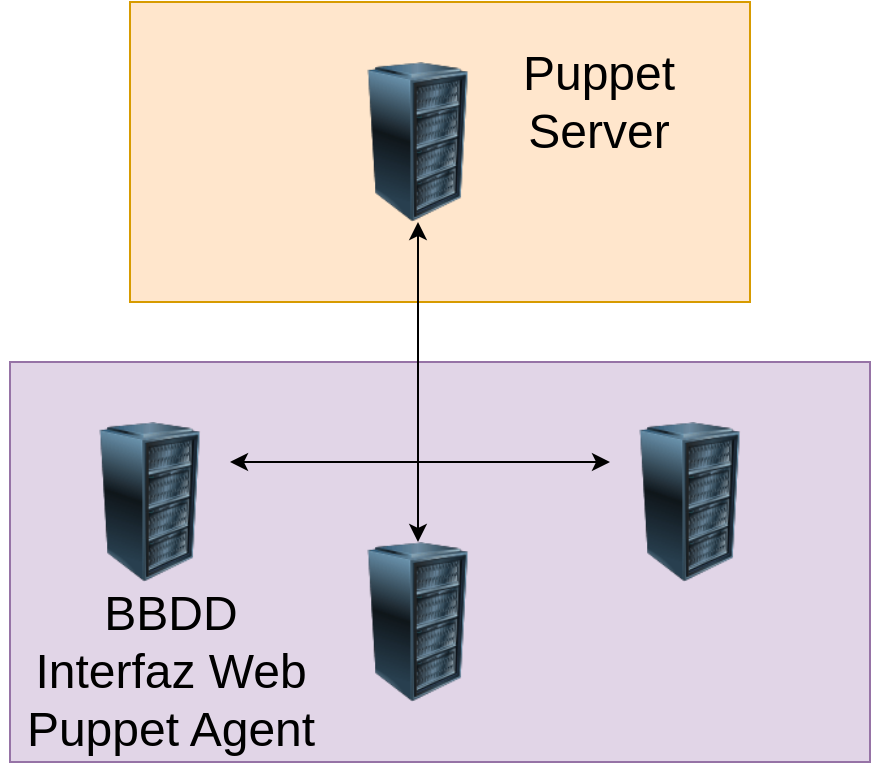 <mxfile version="27.1.1">
  <diagram name="Página-1" id="YtqtulEUOYN7B9aHBTiw">
    <mxGraphModel dx="1042" dy="527" grid="1" gridSize="10" guides="1" tooltips="1" connect="1" arrows="1" fold="1" page="1" pageScale="1" pageWidth="827" pageHeight="1169" background="none" math="0" shadow="0">
      <root>
        <mxCell id="0" />
        <mxCell id="1" parent="0" />
        <mxCell id="gIKNBAq6O2smwdZCnRs7-14" value="" style="rounded=0;whiteSpace=wrap;html=1;fillColor=#e1d5e7;strokeColor=#9673a6;" parent="1" vertex="1">
          <mxGeometry x="170" y="190" width="430" height="200" as="geometry" />
        </mxCell>
        <mxCell id="gIKNBAq6O2smwdZCnRs7-12" value="" style="rounded=0;whiteSpace=wrap;html=1;fillColor=#ffe6cc;strokeColor=#d79b00;shadow=0;" parent="1" vertex="1">
          <mxGeometry x="230" y="10" width="310" height="150" as="geometry" />
        </mxCell>
        <mxCell id="gIKNBAq6O2smwdZCnRs7-1" value="" style="image;html=1;image=img/lib/clip_art/computers/Server_Rack_128x128.png;labelBackgroundColor=none;rounded=1;" parent="1" vertex="1">
          <mxGeometry x="334" y="280" width="80" height="80" as="geometry" />
        </mxCell>
        <mxCell id="gIKNBAq6O2smwdZCnRs7-2" value="" style="image;html=1;image=img/lib/clip_art/computers/Server_Rack_128x128.png;labelBackgroundColor=none;rounded=1;" parent="1" vertex="1">
          <mxGeometry x="470" y="220" width="80" height="80" as="geometry" />
        </mxCell>
        <mxCell id="gIKNBAq6O2smwdZCnRs7-3" value="" style="image;html=1;image=img/lib/clip_art/computers/Server_Rack_128x128.png;labelBackgroundColor=none;rounded=1;" parent="1" vertex="1">
          <mxGeometry x="200" y="220" width="80" height="80" as="geometry" />
        </mxCell>
        <mxCell id="gIKNBAq6O2smwdZCnRs7-4" value="" style="image;html=1;image=img/lib/clip_art/computers/Server_Rack_128x128.png;labelBackgroundColor=none;rounded=1;" parent="1" vertex="1">
          <mxGeometry x="334" y="40" width="80" height="80" as="geometry" />
        </mxCell>
        <mxCell id="gIKNBAq6O2smwdZCnRs7-6" value="" style="endArrow=classic;startArrow=classic;html=1;rounded=1;exitX=1;exitY=0.25;exitDx=0;exitDy=0;entryX=0;entryY=0.25;entryDx=0;entryDy=0;labelBackgroundColor=none;fontColor=default;" parent="1" source="gIKNBAq6O2smwdZCnRs7-3" target="gIKNBAq6O2smwdZCnRs7-2" edge="1">
          <mxGeometry width="50" height="50" relative="1" as="geometry">
            <mxPoint x="390" y="300" as="sourcePoint" />
            <mxPoint x="460" y="250" as="targetPoint" />
          </mxGeometry>
        </mxCell>
        <mxCell id="gIKNBAq6O2smwdZCnRs7-9" value="&lt;font style=&quot;font-size: 24px;&quot;&gt;Puppet&lt;/font&gt;&lt;div&gt;&lt;font style=&quot;font-size: 24px;&quot;&gt;Server&lt;/font&gt;&lt;/div&gt;" style="text;html=1;align=center;verticalAlign=middle;resizable=0;points=[];autosize=1;strokeColor=none;fillColor=none;labelBackgroundColor=none;rounded=1;arcSize=0;" parent="1" vertex="1">
          <mxGeometry x="414" y="25" width="100" height="70" as="geometry" />
        </mxCell>
        <mxCell id="gIKNBAq6O2smwdZCnRs7-15" value="&lt;font style=&quot;font-size: 24px;&quot;&gt;BBDD&lt;/font&gt;&lt;div&gt;&lt;font style=&quot;font-size: 24px;&quot;&gt;Interfaz Web&lt;/font&gt;&lt;/div&gt;&lt;div&gt;&lt;font style=&quot;font-size: 24px;&quot;&gt;Puppet Agent&lt;/font&gt;&lt;/div&gt;" style="text;html=1;align=center;verticalAlign=middle;resizable=0;points=[];autosize=1;strokeColor=none;fillColor=none;labelPosition=center;verticalLabelPosition=middle;" parent="1" vertex="1">
          <mxGeometry x="165" y="295" width="170" height="100" as="geometry" />
        </mxCell>
        <mxCell id="gIKNBAq6O2smwdZCnRs7-18" value="" style="endArrow=classic;startArrow=classic;html=1;rounded=1;exitX=0.5;exitY=0;exitDx=0;exitDy=0;entryX=0.5;entryY=1;entryDx=0;entryDy=0;" parent="1" source="gIKNBAq6O2smwdZCnRs7-1" target="gIKNBAq6O2smwdZCnRs7-4" edge="1">
          <mxGeometry width="50" height="50" relative="1" as="geometry">
            <mxPoint x="480" y="210" as="sourcePoint" />
            <mxPoint x="530" y="160" as="targetPoint" />
          </mxGeometry>
        </mxCell>
      </root>
    </mxGraphModel>
  </diagram>
</mxfile>
